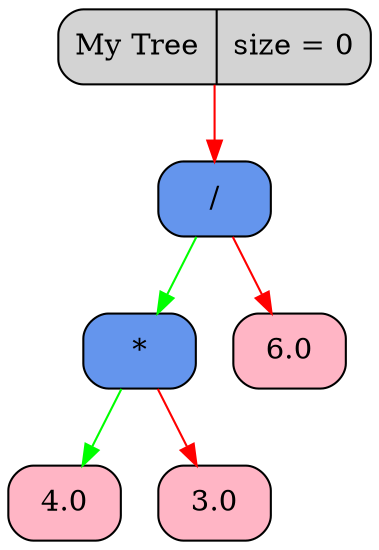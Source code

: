 digraph Tree
{
   rankdir = HR;
   node[fontsize=14];
   edge[color="black",fontcolor="blue",fontsize=12];
   tree[shape = Mrecord, style = filled, filcolor = "red", label = "My Tree | size = 0"];
   "0x106c01fc0"[shape = Mrecord, style = filled, fillcolor = "cornflowerblue",   label = " <value> /"];
  "0x106c01fc0" -> "0x106c01f90" [color = "green"];
  "0x106c01fc0" -> "0x106c01f00" [color = "red"];
   "0x106c01f90"[shape = Mrecord, style = filled, fillcolor = "cornflowerblue",   label = " <value> *"];
  "0x106c01f90" -> "0x106c01f60" [color = "green"];
  "0x106c01f90" -> "0x106c01f30" [color = "red"];
   "0x106c01f60"[shape = Mrecord, style = filled, fillcolor = "pink1",   label = " <value> 4.0"];
   "0x106c01f30"[shape = Mrecord, style = filled, fillcolor = "pink1",   label = " <value> 3.0"];
   "0x106c01f00"[shape = Mrecord, style = filled, fillcolor = "pink1",   label = " <value> 6.0"];
   tree -> "0x106c01fc0" [color = "red"];
}